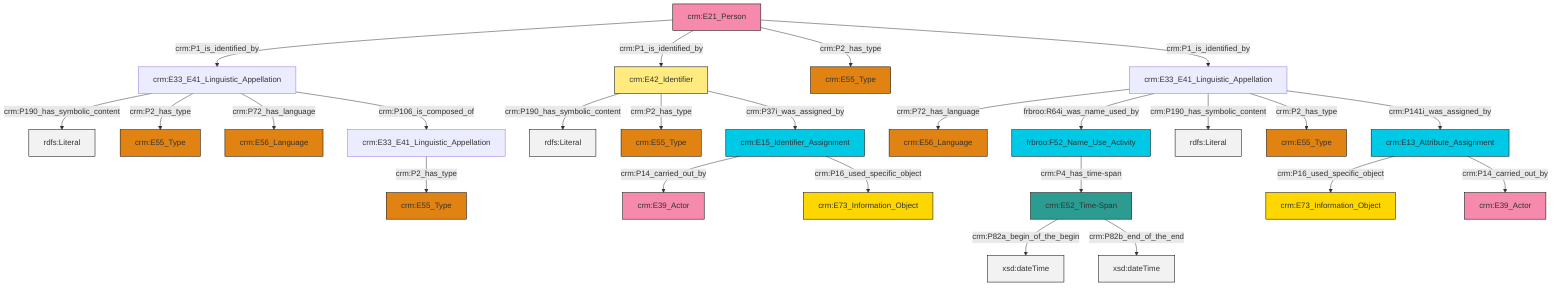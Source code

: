 graph TD
classDef Literal fill:#f2f2f2,stroke:#000000;
classDef CRM_Entity fill:#FFFFFF,stroke:#000000;
classDef Temporal_Entity fill:#00C9E6, stroke:#000000;
classDef Type fill:#E18312, stroke:#000000;
classDef Time-Span fill:#2C9C91, stroke:#000000;
classDef Appellation fill:#FFEB7F, stroke:#000000;
classDef Place fill:#008836, stroke:#000000;
classDef Persistent_Item fill:#B266B2, stroke:#000000;
classDef Conceptual_Object fill:#FFD700, stroke:#000000;
classDef Physical_Thing fill:#D2B48C, stroke:#000000;
classDef Actor fill:#f58aad, stroke:#000000;
classDef PC_Classes fill:#4ce600, stroke:#000000;
classDef Multi fill:#cccccc,stroke:#000000;

2["crm:E21_Person"]:::Actor -->|crm:P1_is_identified_by| 3["crm:E33_E41_Linguistic_Appellation"]:::Default
4["crm:E15_Identifier_Assignment"]:::Temporal_Entity -->|crm:P14_carried_out_by| 8["crm:E39_Actor"]:::Actor
3["crm:E33_E41_Linguistic_Appellation"]:::Default -->|crm:P190_has_symbolic_content| 11[rdfs:Literal]:::Literal
3["crm:E33_E41_Linguistic_Appellation"]:::Default -->|crm:P2_has_type| 14["crm:E55_Type"]:::Type
15["crm:E33_E41_Linguistic_Appellation"]:::Default -->|crm:P72_has_language| 16["crm:E56_Language"]:::Type
17["crm:E33_E41_Linguistic_Appellation"]:::Default -->|crm:P2_has_type| 18["crm:E55_Type"]:::Type
19["crm:E13_Attribute_Assignment"]:::Temporal_Entity -->|crm:P16_used_specific_object| 20["crm:E73_Information_Object"]:::Conceptual_Object
15["crm:E33_E41_Linguistic_Appellation"]:::Default -->|frbroo:R64i_was_name_used_by| 0["frbroo:F52_Name_Use_Activity"]:::Temporal_Entity
24["crm:E42_Identifier"]:::Appellation -->|crm:P190_has_symbolic_content| 25[rdfs:Literal]:::Literal
3["crm:E33_E41_Linguistic_Appellation"]:::Default -->|crm:P72_has_language| 26["crm:E56_Language"]:::Type
4["crm:E15_Identifier_Assignment"]:::Temporal_Entity -->|crm:P16_used_specific_object| 21["crm:E73_Information_Object"]:::Conceptual_Object
19["crm:E13_Attribute_Assignment"]:::Temporal_Entity -->|crm:P14_carried_out_by| 6["crm:E39_Actor"]:::Actor
28["crm:E52_Time-Span"]:::Time-Span -->|crm:P82a_begin_of_the_begin| 30[xsd:dateTime]:::Literal
24["crm:E42_Identifier"]:::Appellation -->|crm:P2_has_type| 12["crm:E55_Type"]:::Type
2["crm:E21_Person"]:::Actor -->|crm:P1_is_identified_by| 24["crm:E42_Identifier"]:::Appellation
2["crm:E21_Person"]:::Actor -->|crm:P2_has_type| 9["crm:E55_Type"]:::Type
15["crm:E33_E41_Linguistic_Appellation"]:::Default -->|crm:P190_has_symbolic_content| 34[rdfs:Literal]:::Literal
15["crm:E33_E41_Linguistic_Appellation"]:::Default -->|crm:P2_has_type| 36["crm:E55_Type"]:::Type
24["crm:E42_Identifier"]:::Appellation -->|crm:P37i_was_assigned_by| 4["crm:E15_Identifier_Assignment"]:::Temporal_Entity
2["crm:E21_Person"]:::Actor -->|crm:P1_is_identified_by| 15["crm:E33_E41_Linguistic_Appellation"]:::Default
28["crm:E52_Time-Span"]:::Time-Span -->|crm:P82b_end_of_the_end| 44[xsd:dateTime]:::Literal
3["crm:E33_E41_Linguistic_Appellation"]:::Default -->|crm:P106_is_composed_of| 17["crm:E33_E41_Linguistic_Appellation"]:::Default
0["frbroo:F52_Name_Use_Activity"]:::Temporal_Entity -->|crm:P4_has_time-span| 28["crm:E52_Time-Span"]:::Time-Span
15["crm:E33_E41_Linguistic_Appellation"]:::Default -->|crm:P141i_was_assigned_by| 19["crm:E13_Attribute_Assignment"]:::Temporal_Entity